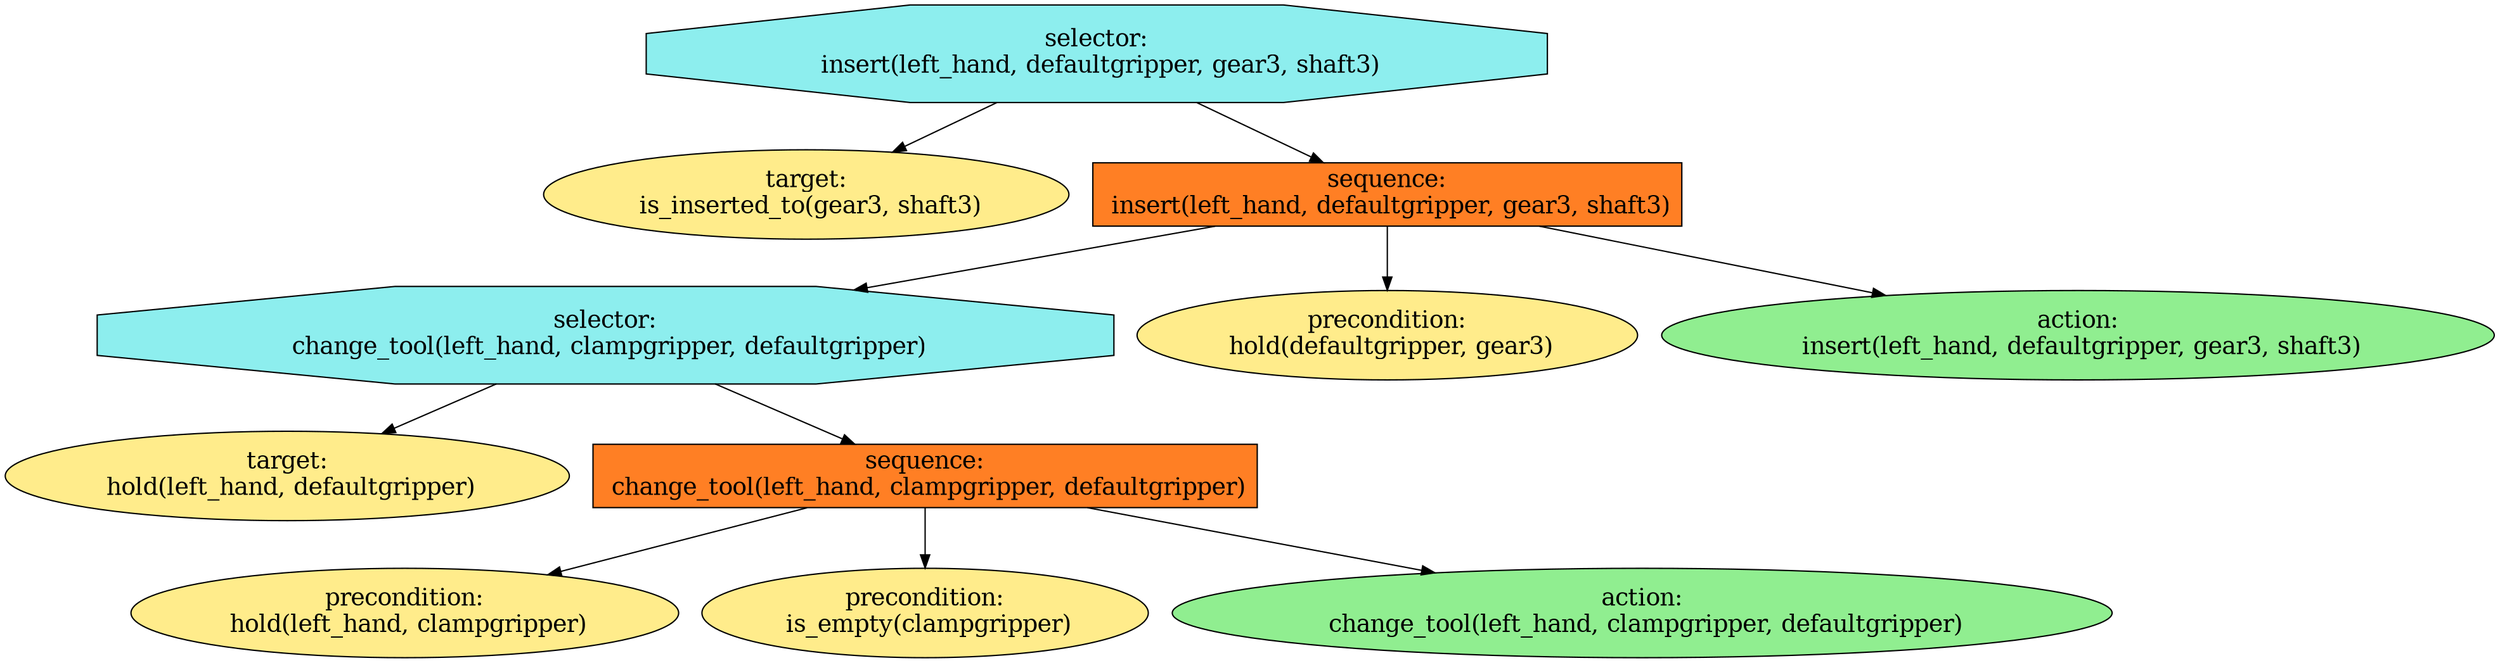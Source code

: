 digraph pastafarianism {
ordering=out;
graph [fontname="times-roman"];
node [fontname="times-roman"];
edge [fontname="times-roman"];
"selector:
 insert(left_hand, defaultgripper, gear3, shaft3)" [fillcolor=darkslategray2, fontcolor=black, fontsize=18, label="selector:
 insert(left_hand, defaultgripper, gear3, shaft3)", shape=octagon, style=filled];
"target:
 is_inserted_to(gear3, shaft3)" [fillcolor=lightgoldenrod1, fontcolor=black, fontsize=18, label="target:
 is_inserted_to(gear3, shaft3)", shape=ellipse, style=filled];
"selector:
 insert(left_hand, defaultgripper, gear3, shaft3)" -> "target:
 is_inserted_to(gear3, shaft3)";
"sequence:
 insert(left_hand, defaultgripper, gear3, shaft3)" [fillcolor=chocolate1, fontcolor=black, fontsize=18, label="sequence:
 insert(left_hand, defaultgripper, gear3, shaft3)", shape=box, style=filled];
"selector:
 insert(left_hand, defaultgripper, gear3, shaft3)" -> "sequence:
 insert(left_hand, defaultgripper, gear3, shaft3)";
"selector:
 change_tool(left_hand, clampgripper, defaultgripper)" [fillcolor=darkslategray2, fontcolor=black, fontsize=18, label="selector:
 change_tool(left_hand, clampgripper, defaultgripper)", shape=octagon, style=filled];
"sequence:
 insert(left_hand, defaultgripper, gear3, shaft3)" -> "selector:
 change_tool(left_hand, clampgripper, defaultgripper)";
"target:
 hold(left_hand, defaultgripper)" [fillcolor=lightgoldenrod1, fontcolor=black, fontsize=18, label="target:
 hold(left_hand, defaultgripper)", shape=ellipse, style=filled];
"selector:
 change_tool(left_hand, clampgripper, defaultgripper)" -> "target:
 hold(left_hand, defaultgripper)";
"sequence:
 change_tool(left_hand, clampgripper, defaultgripper)" [fillcolor=chocolate1, fontcolor=black, fontsize=18, label="sequence:
 change_tool(left_hand, clampgripper, defaultgripper)", shape=box, style=filled];
"selector:
 change_tool(left_hand, clampgripper, defaultgripper)" -> "sequence:
 change_tool(left_hand, clampgripper, defaultgripper)";
"precondition:
 hold(left_hand, clampgripper)" [fillcolor=lightgoldenrod1, fontcolor=black, fontsize=18, label="precondition:
 hold(left_hand, clampgripper)", shape=ellipse, style=filled];
"sequence:
 change_tool(left_hand, clampgripper, defaultgripper)" -> "precondition:
 hold(left_hand, clampgripper)";
"precondition:
 is_empty(clampgripper)" [fillcolor=lightgoldenrod1, fontcolor=black, fontsize=18, label="precondition:
 is_empty(clampgripper)", shape=ellipse, style=filled];
"sequence:
 change_tool(left_hand, clampgripper, defaultgripper)" -> "precondition:
 is_empty(clampgripper)";
"action:
 change_tool(left_hand, clampgripper, defaultgripper)" [fillcolor=lightgreen, fontcolor=black, fontsize=18, label="action:
 change_tool(left_hand, clampgripper, defaultgripper)", shape=ellipse, style=filled];
"sequence:
 change_tool(left_hand, clampgripper, defaultgripper)" -> "action:
 change_tool(left_hand, clampgripper, defaultgripper)";
"precondition:
 hold(defaultgripper, gear3)" [fillcolor=lightgoldenrod1, fontcolor=black, fontsize=18, label="precondition:
 hold(defaultgripper, gear3)", shape=ellipse, style=filled];
"sequence:
 insert(left_hand, defaultgripper, gear3, shaft3)" -> "precondition:
 hold(defaultgripper, gear3)";
"action:
 insert(left_hand, defaultgripper, gear3, shaft3)" [fillcolor=lightgreen, fontcolor=black, fontsize=18, label="action:
 insert(left_hand, defaultgripper, gear3, shaft3)", shape=ellipse, style=filled];
"sequence:
 insert(left_hand, defaultgripper, gear3, shaft3)" -> "action:
 insert(left_hand, defaultgripper, gear3, shaft3)";
}
